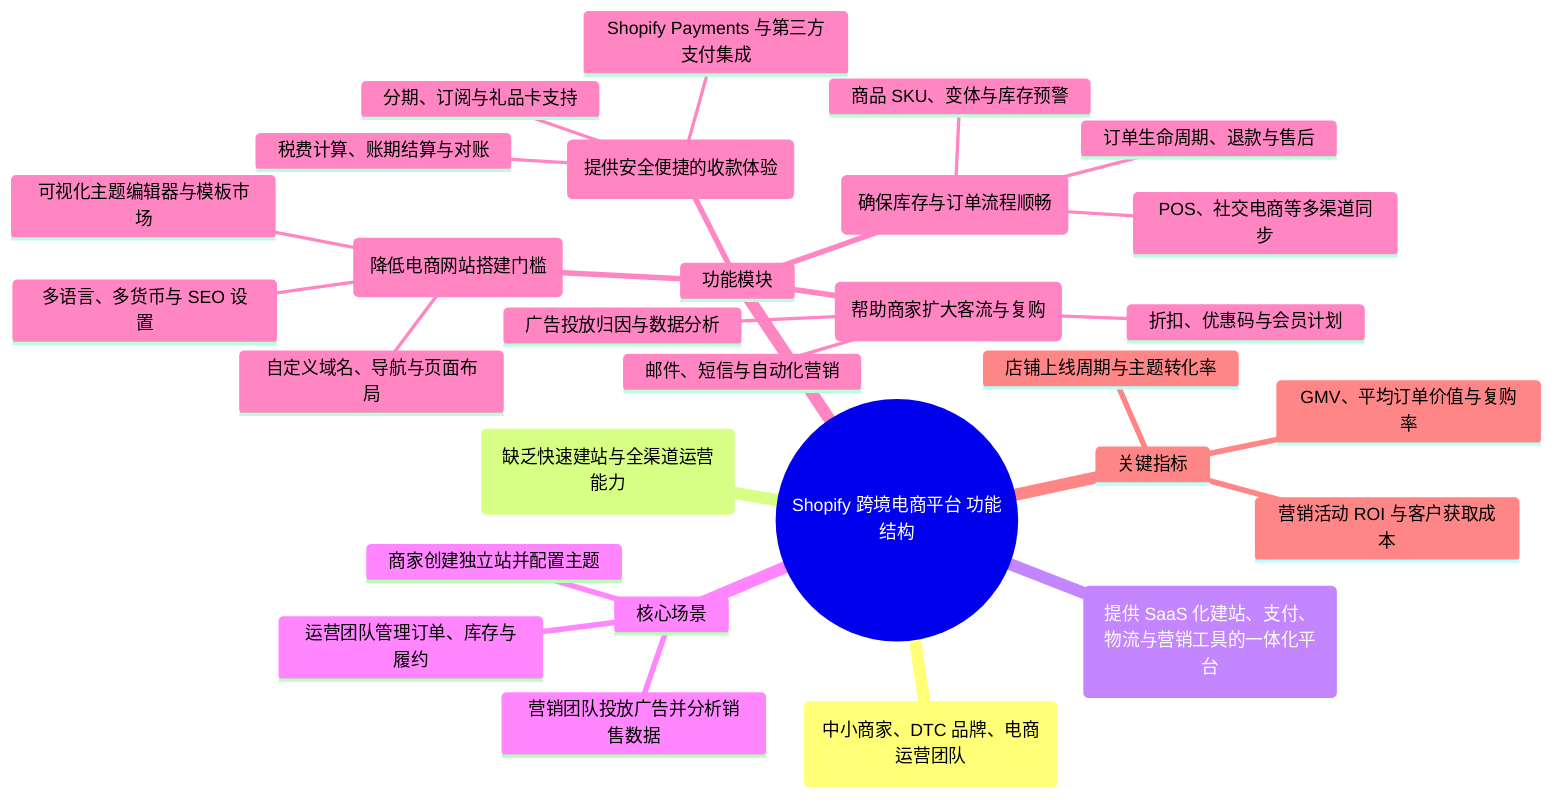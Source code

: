%% Auto-generated by scripts/generate_assets.py
mindmap
  root((Shopify 跨境电商平台 功能结构))
    目标用户(中小商家、DTC 品牌、电商运营团队)
    核心痛点(缺乏快速建站与全渠道运营能力)
    价值主张(提供 SaaS 化建站、支付、物流与营销工具的一体化平台)
    核心场景
      商家创建独立站并配置主题
      运营团队管理订单、库存与履约
      营销团队投放广告并分析销售数据
    功能模块
      店铺搭建与主题(降低电商网站搭建门槛)
        可视化主题编辑器与模板市场
        自定义域名、导航与页面布局
        多语言、多货币与 SEO 设置
      商品与订单管理(确保库存与订单流程顺畅)
        商品 SKU、变体与库存预警
        订单生命周期、退款与售后
        POS、社交电商等多渠道同步
      支付与结算(提供安全便捷的收款体验)
        Shopify Payments 与第三方支付集成
        分期、订阅与礼品卡支持
        税费计算、账期结算与对账
      营销与增长(帮助商家扩大客流与复购)
        折扣、优惠码与会员计划
        邮件、短信与自动化营销
        广告投放归因与数据分析
    关键指标
      店铺上线周期与主题转化率
      GMV、平均订单价值与复购率
      营销活动 ROI 与客户获取成本